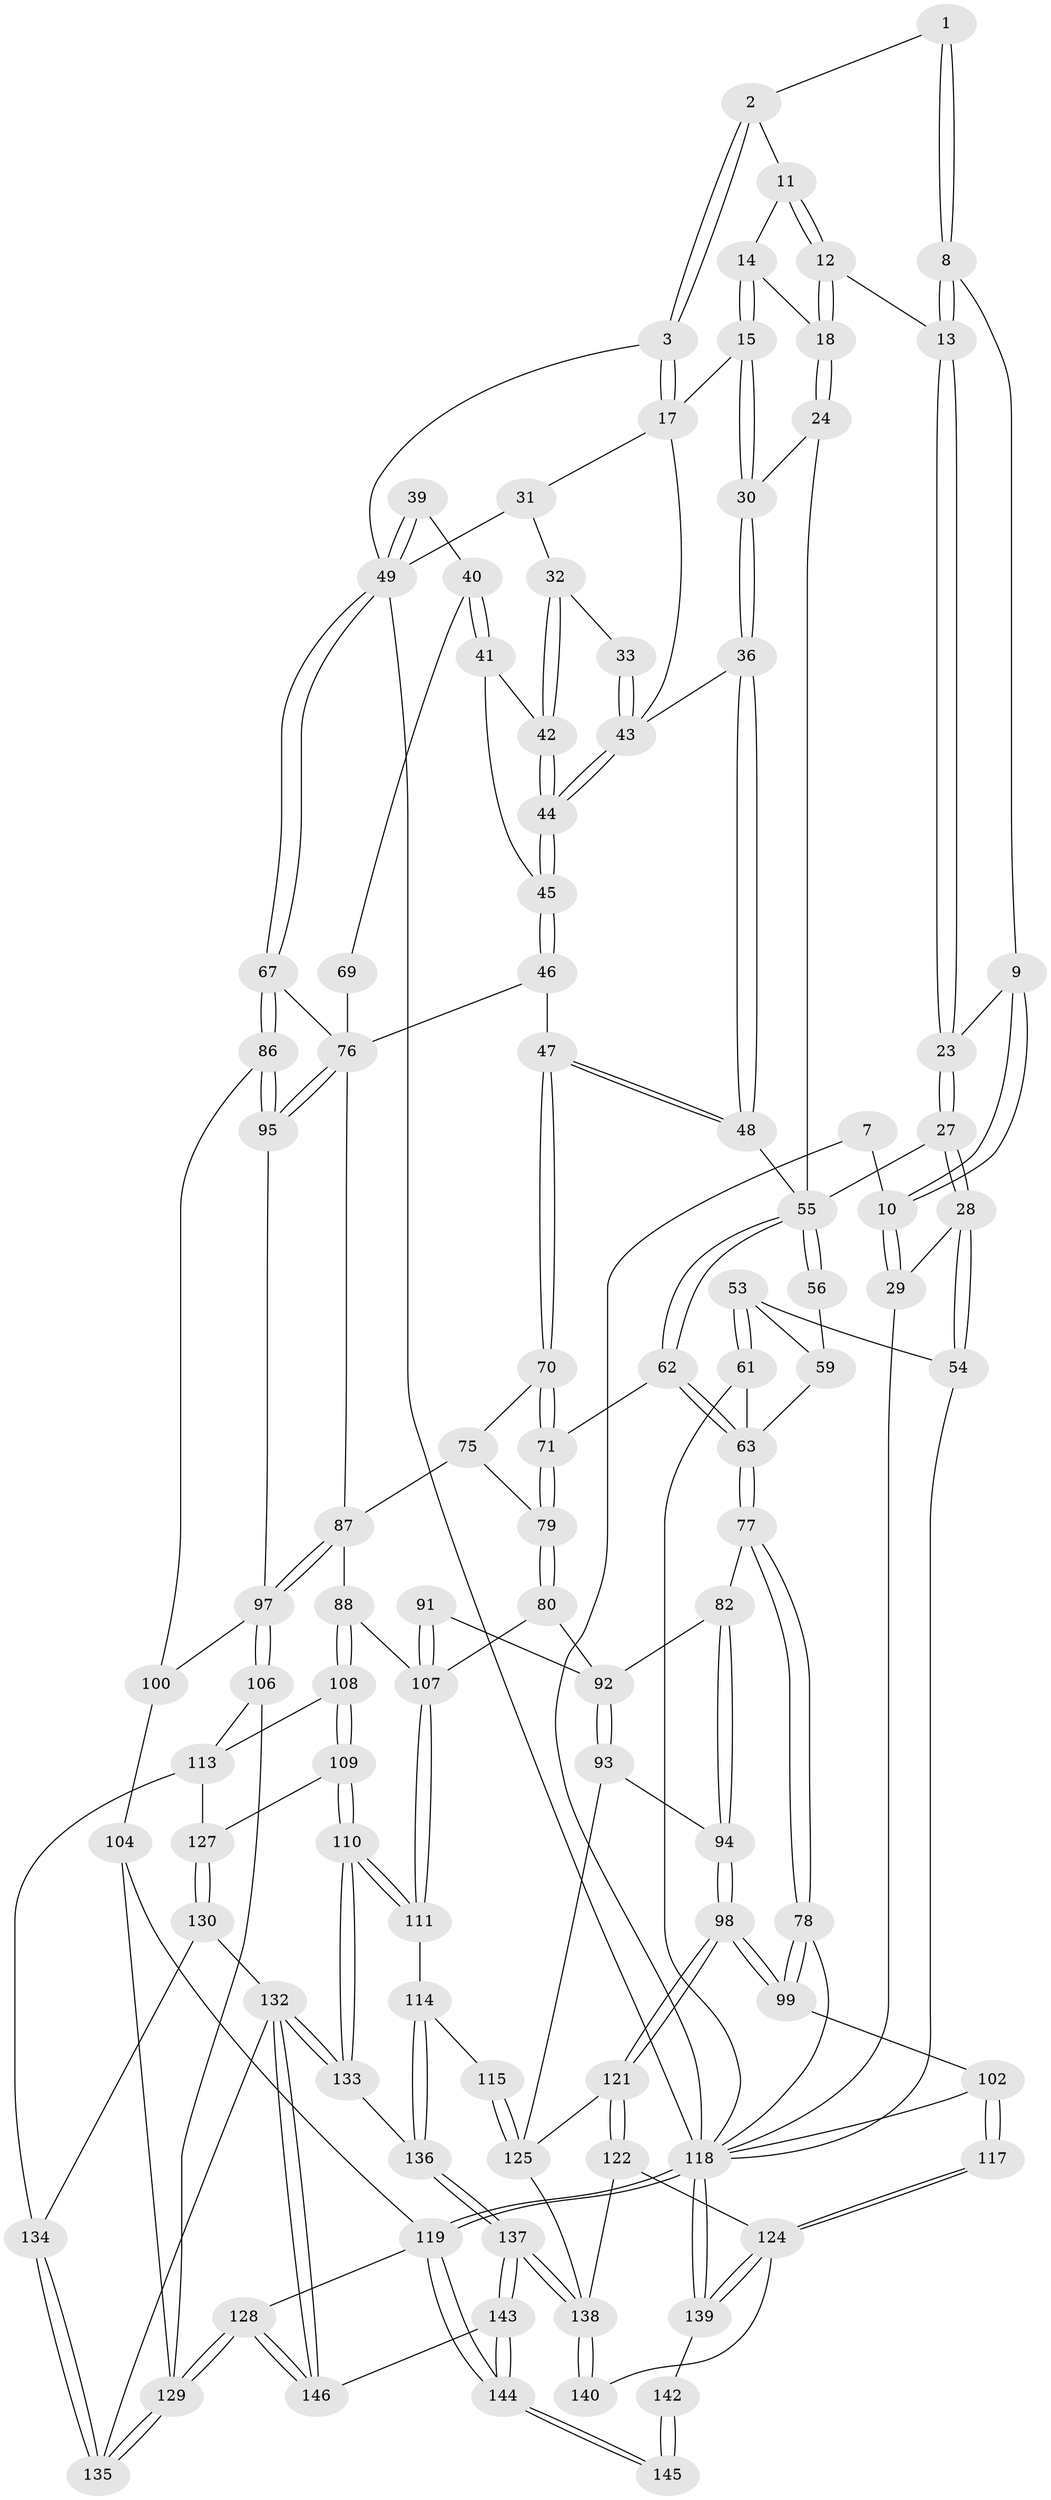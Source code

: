 // original degree distribution, {3: 0.02054794520547945, 4: 0.22602739726027396, 5: 0.5273972602739726, 6: 0.22602739726027396}
// Generated by graph-tools (version 1.1) at 2025/04/03/04/25 22:04:46]
// undirected, 102 vertices, 238 edges
graph export_dot {
graph [start="1"]
  node [color=gray90,style=filled];
  1 [pos="+0.3034963589944347+0"];
  2 [pos="+0.31561575555101395+0"];
  3 [pos="+0.6553332803381059+0"];
  7 [pos="+0.24382173019022144+0"];
  8 [pos="+0.23930931446126769+0"];
  9 [pos="+0.17709203690203904+0.07648527755397161"];
  10 [pos="+0.13225244867832117+0.0961542224613383"];
  11 [pos="+0.3401334259921643+0"];
  12 [pos="+0.3344187208533018+0.07235978980638637"];
  13 [pos="+0.27009245723591035+0.09517211394617811"];
  14 [pos="+0.42813273222289294+0.028878164506243753"];
  15 [pos="+0.4918306448469222+0.08630439003833941"];
  17 [pos="+0.6426222701436708+0",super="+16"];
  18 [pos="+0.35517684153293594+0.09154329101679586"];
  23 [pos="+0.2700869296003959+0.09517703315196598"];
  24 [pos="+0.41866989527350906+0.17794070671035586"];
  27 [pos="+0.2608896215100748+0.1787914967360319"];
  28 [pos="+0.04513458929568093+0.17812696202833128"];
  29 [pos="+0.028631936614200458+0.16458033140695022"];
  30 [pos="+0.4313557804337837+0.17774884907569174"];
  31 [pos="+0.7422385248217043+0.13280955836783084",super="+20"];
  32 [pos="+0.7263650282719779+0.13981666675083185"];
  33 [pos="+0.6730023078285112+0.1444349388317409"];
  36 [pos="+0.4986241840943507+0.2423521999734985"];
  39 [pos="+0.8385474588372238+0.2592214235415332"];
  40 [pos="+0.8349325459477811+0.2629485817426715"];
  41 [pos="+0.747269193960057+0.23923458335033945"];
  42 [pos="+0.724894803128947+0.20119797443206872"];
  43 [pos="+0.6526788181742461+0.22060795852210227",super="+35"];
  44 [pos="+0.6593626186159015+0.24467486920838663"];
  45 [pos="+0.6607169477308538+0.26035690769648634"];
  46 [pos="+0.6447230319871047+0.31255944265404756"];
  47 [pos="+0.5378912047435062+0.31324948436394096"];
  48 [pos="+0.5065617438919918+0.2655793001180783"];
  49 [pos="+1+0.2812911487245141",super="+22+37"];
  53 [pos="+0.22087457873463992+0.28759293645494044"];
  54 [pos="+0.10049258199430319+0.26238672638172017"];
  55 [pos="+0.3725225837888051+0.3483371185780273",super="+50+26"];
  56 [pos="+0.32798983110115537+0.32679534903540863",super="+51"];
  59 [pos="+0.2844696844058141+0.3173282670230339",super="+52"];
  61 [pos="+0.24081610459641417+0.43228117005431305"];
  62 [pos="+0.37572864600715195+0.43801353857286357"];
  63 [pos="+0.2658675074703954+0.4706677309629589",super="+60"];
  67 [pos="+1+0.35263874194861855"];
  69 [pos="+0.8396968355912692+0.37550187836144583",super="+57"];
  70 [pos="+0.5354442274708541+0.3201268648208811"];
  71 [pos="+0.41380641946796676+0.44968315449693474"];
  75 [pos="+0.5849045989987631+0.47792238554546945"];
  76 [pos="+0.8171468440205996+0.5087720570146156",super="+68+73+72"];
  77 [pos="+0.24351304667208382+0.5110204133505148"];
  78 [pos="+0.20055260206750977+0.5597024180877088"];
  79 [pos="+0.45919537054482196+0.5005368233884648"];
  80 [pos="+0.459256560729533+0.5059964768607884"];
  82 [pos="+0.36633233014334965+0.588067408479247"];
  86 [pos="+1+0.5522987641368895"];
  87 [pos="+0.63403187761069+0.6204290334342544",super="+74"];
  88 [pos="+0.6058188453180423+0.6331770489567798"];
  91 [pos="+0.4273858957389494+0.6696598432919971"];
  92 [pos="+0.4184595745156159+0.6720851751785293",super="+81"];
  93 [pos="+0.39956109656352023+0.6858023777011086"];
  94 [pos="+0.36211127809158533+0.662079693732748"];
  95 [pos="+0.8413352891253428+0.5515947320419778"];
  97 [pos="+0.7362620099327878+0.7097919859677334",super="+96"];
  98 [pos="+0.2070176650344937+0.6420165081669668"];
  99 [pos="+0.1966616089340871+0.6282420985103107"];
  100 [pos="+0.894122526315423+0.6558154394047887",super="+85"];
  102 [pos="+0+0.6612803478600475",super="+101"];
  104 [pos="+0.8664353033503533+0.7442311344255845",super="+84"];
  106 [pos="+0.7450013249432492+0.7386770905570059"];
  107 [pos="+0.5157466046256501+0.7158845048562694",super="+89+90"];
  108 [pos="+0.600069914379594+0.6781985664250999"];
  109 [pos="+0.5510655582831993+0.7851105600173037"];
  110 [pos="+0.5186075210295623+0.7861766517777123"];
  111 [pos="+0.5147645148793356+0.7836070073086432"];
  113 [pos="+0.618031751420769+0.765835441163194",super="+112"];
  114 [pos="+0.5064149660899782+0.783776716340806"];
  115 [pos="+0.401583378177203+0.7545536148588051"];
  117 [pos="+0.07283107407595855+0.8005279180978094"];
  118 [pos="+0+1",super="+103+66+65+38+6"];
  119 [pos="+0+1",super="+83"];
  121 [pos="+0.21913587361596726+0.6898710092911347"];
  122 [pos="+0.19469564693014865+0.775481567155563"];
  124 [pos="+0.06732300721381594+0.8890403022635615",super="+123"];
  125 [pos="+0.34411701726545263+0.8306876885369971",super="+120+116"];
  127 [pos="+0.5817698207465204+0.7928216030517982"];
  128 [pos="+1+1"];
  129 [pos="+0.8698451682980947+0.9859418841266284",super="+105"];
  130 [pos="+0.6111842451840049+0.835184444149491"];
  132 [pos="+0.597594073745839+0.9618109196992688",super="+131"];
  133 [pos="+0.5196912065974+0.902818796634666"];
  134 [pos="+0.7228985578088857+0.8130648961057189"];
  135 [pos="+0.729923152464551+0.8783301989988939"];
  136 [pos="+0.3853266817537148+0.9129327940956202"];
  137 [pos="+0.3787914922431922+0.9147957787587916"];
  138 [pos="+0.33908520601611036+0.8727008367004887",super="+126"];
  139 [pos="+0.062324518476010324+0.8973781359415128"];
  140 [pos="+0.30212324352669884+0.8835250705481613"];
  142 [pos="+0.28718571886208305+0.8936585024036734",super="+141"];
  143 [pos="+0.3947726250819121+1"];
  144 [pos="+0.24849462561183547+1"];
  145 [pos="+0.23925628044002956+1"];
  146 [pos="+0.603178180901498+1"];
  1 -- 2;
  1 -- 8;
  1 -- 8;
  2 -- 3;
  2 -- 3;
  2 -- 11;
  3 -- 17;
  3 -- 17;
  3 -- 49;
  7 -- 10;
  7 -- 118;
  8 -- 9;
  8 -- 13;
  8 -- 13;
  9 -- 10;
  9 -- 10;
  9 -- 23;
  10 -- 29;
  10 -- 29;
  11 -- 12;
  11 -- 12;
  11 -- 14;
  12 -- 13;
  12 -- 18;
  12 -- 18;
  13 -- 23;
  13 -- 23;
  14 -- 15;
  14 -- 15;
  14 -- 18;
  15 -- 30;
  15 -- 30;
  15 -- 17;
  17 -- 31;
  17 -- 43;
  18 -- 24;
  18 -- 24;
  23 -- 27;
  23 -- 27;
  24 -- 30;
  24 -- 55;
  27 -- 28;
  27 -- 28;
  27 -- 55;
  28 -- 29;
  28 -- 54;
  28 -- 54;
  29 -- 118;
  30 -- 36;
  30 -- 36;
  31 -- 32;
  31 -- 49 [weight=2];
  32 -- 33;
  32 -- 42;
  32 -- 42;
  33 -- 43 [weight=2];
  33 -- 43;
  36 -- 48;
  36 -- 48;
  36 -- 43;
  39 -- 40;
  39 -- 49 [weight=2];
  39 -- 49;
  40 -- 41;
  40 -- 41;
  40 -- 69;
  41 -- 42;
  41 -- 45;
  42 -- 44;
  42 -- 44;
  43 -- 44;
  43 -- 44;
  44 -- 45;
  44 -- 45;
  45 -- 46;
  45 -- 46;
  46 -- 47;
  46 -- 76;
  47 -- 48;
  47 -- 48;
  47 -- 70;
  47 -- 70;
  48 -- 55;
  49 -- 67;
  49 -- 67;
  49 -- 118 [weight=2];
  53 -- 54;
  53 -- 61;
  53 -- 61;
  53 -- 59;
  54 -- 118;
  55 -- 56 [weight=2];
  55 -- 56;
  55 -- 62;
  55 -- 62;
  56 -- 59 [weight=2];
  59 -- 63;
  61 -- 118;
  61 -- 63;
  62 -- 63;
  62 -- 63;
  62 -- 71;
  63 -- 77;
  63 -- 77;
  67 -- 86;
  67 -- 86;
  67 -- 76;
  69 -- 76 [weight=3];
  70 -- 71;
  70 -- 71;
  70 -- 75;
  71 -- 79;
  71 -- 79;
  75 -- 79;
  75 -- 87;
  76 -- 95;
  76 -- 95;
  76 -- 87;
  77 -- 78;
  77 -- 78;
  77 -- 82;
  78 -- 99;
  78 -- 99;
  78 -- 118;
  79 -- 80;
  79 -- 80;
  80 -- 107;
  80 -- 92;
  82 -- 94;
  82 -- 94;
  82 -- 92;
  86 -- 95;
  86 -- 95;
  86 -- 100;
  87 -- 88;
  87 -- 97;
  87 -- 97;
  88 -- 108;
  88 -- 108;
  88 -- 107;
  91 -- 92;
  91 -- 107 [weight=2];
  91 -- 107;
  92 -- 93;
  92 -- 93;
  93 -- 94;
  93 -- 125;
  94 -- 98;
  94 -- 98;
  95 -- 97;
  97 -- 106;
  97 -- 106;
  97 -- 100;
  98 -- 99;
  98 -- 99;
  98 -- 121;
  98 -- 121;
  99 -- 102;
  100 -- 104 [weight=2];
  102 -- 117 [weight=2];
  102 -- 117;
  102 -- 118;
  104 -- 119;
  104 -- 129;
  106 -- 129;
  106 -- 113;
  107 -- 111;
  107 -- 111;
  108 -- 109;
  108 -- 109;
  108 -- 113;
  109 -- 110;
  109 -- 110;
  109 -- 127;
  110 -- 111;
  110 -- 111;
  110 -- 133;
  110 -- 133;
  111 -- 114;
  113 -- 127;
  113 -- 134;
  114 -- 115;
  114 -- 136;
  114 -- 136;
  115 -- 125 [weight=2];
  115 -- 125;
  117 -- 124;
  117 -- 124;
  118 -- 119 [weight=3];
  118 -- 119;
  118 -- 139;
  118 -- 139;
  119 -- 144;
  119 -- 144;
  119 -- 128;
  121 -- 122;
  121 -- 122;
  121 -- 125;
  122 -- 124;
  122 -- 138;
  124 -- 139;
  124 -- 139;
  124 -- 140;
  125 -- 138;
  127 -- 130;
  127 -- 130;
  128 -- 129;
  128 -- 129;
  128 -- 146;
  128 -- 146;
  129 -- 135;
  129 -- 135;
  130 -- 134;
  130 -- 132;
  132 -- 133;
  132 -- 133;
  132 -- 146;
  132 -- 146;
  132 -- 135;
  133 -- 136;
  134 -- 135;
  134 -- 135;
  136 -- 137;
  136 -- 137;
  137 -- 138;
  137 -- 138;
  137 -- 143;
  137 -- 143;
  138 -- 140;
  138 -- 140;
  139 -- 142;
  142 -- 145 [weight=2];
  142 -- 145;
  143 -- 144;
  143 -- 144;
  143 -- 146;
  144 -- 145;
  144 -- 145;
}
